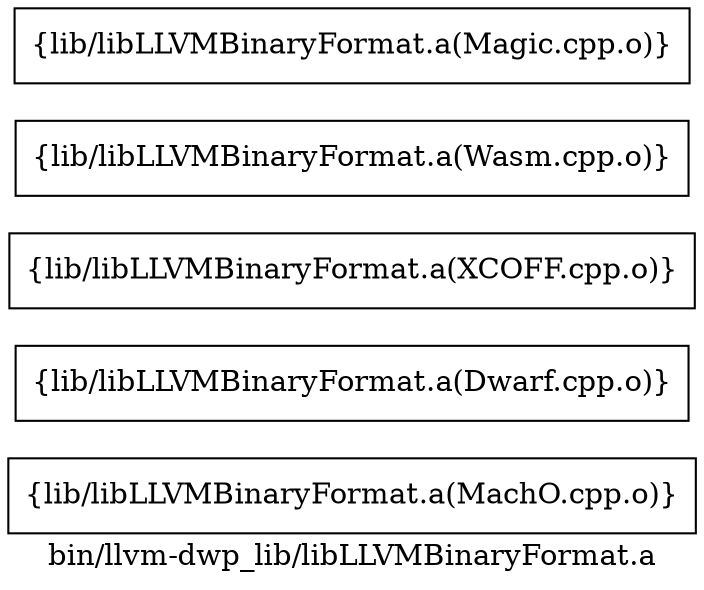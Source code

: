 digraph "bin/llvm-dwp_lib/libLLVMBinaryFormat.a" {
	label="bin/llvm-dwp_lib/libLLVMBinaryFormat.a";
	rankdir=LR;

	Node0x557914d8c908 [shape=record,shape=box,group=0,label="{lib/libLLVMBinaryFormat.a(MachO.cpp.o)}"];
	Node0x557914d89348 [shape=record,shape=box,group=0,label="{lib/libLLVMBinaryFormat.a(Dwarf.cpp.o)}"];
	Node0x557914d8ede8 [shape=record,shape=box,group=0,label="{lib/libLLVMBinaryFormat.a(XCOFF.cpp.o)}"];
	Node0x557914d8e0c8 [shape=record,shape=box,group=0,label="{lib/libLLVMBinaryFormat.a(Wasm.cpp.o)}"];
	Node0x557914d8d498 [shape=record,shape=box,group=0,label="{lib/libLLVMBinaryFormat.a(Magic.cpp.o)}"];
}
